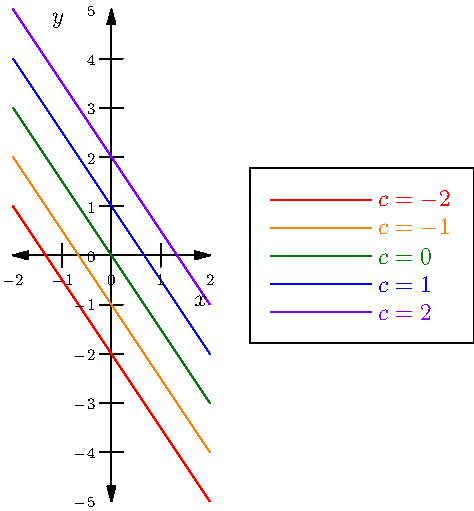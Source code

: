 import graph;

size(9cm);

real c = 3/2;

real fa(real x) { return -c*x - 2; }
real fb(real x) { return -c*x - 1; }
real fc(real x) { return -c*x; }
real fd(real x) { return -c*x + 1; }
real fe(real x) { return -c*x + 2; }

// Set up the range of the plot
real xmin = -2, xmax = 2;
real ymin = -5, ymax = 5;

xaxis("$x$", xmin, xmax, Ticks(Label(fontsize(8pt)), Step=1, begin=false, end=false), Arrows);
yaxis("$y$", ymin, ymax, Ticks(Label(fontsize(8pt)), Step=1, begin=false, end=false), Arrows);

draw(graph(fa, xmin, xmax, operator ..), red, "$c = -2$", align=W);
draw(graph(fb, xmin, xmax, operator ..), orange, "$c = -1$", align=W);
draw(graph(fc, xmin, xmax, operator ..), deepgreen, "$c = 0$", align=W);
draw(graph(fd, xmin, xmax, operator ..), blue, "$c = 1$", align=W);
draw(graph(fe, xmin, xmax, operator ..), purple, "$c = 2$", align=W);

add(legend(),point(E),(20,0),UnFill);
